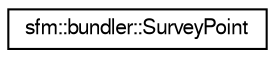 digraph "Graphical Class Hierarchy"
{
  edge [fontname="FreeSans",fontsize="10",labelfontname="FreeSans",labelfontsize="10"];
  node [fontname="FreeSans",fontsize="10",shape=record];
  rankdir="LR";
  Node0 [label="sfm::bundler::SurveyPoint",height=0.2,width=0.4,color="black", fillcolor="white", style="filled",URL="$structsfm_1_1bundler_1_1_survey_point.html",tooltip="Representation of a survey point. "];
}
